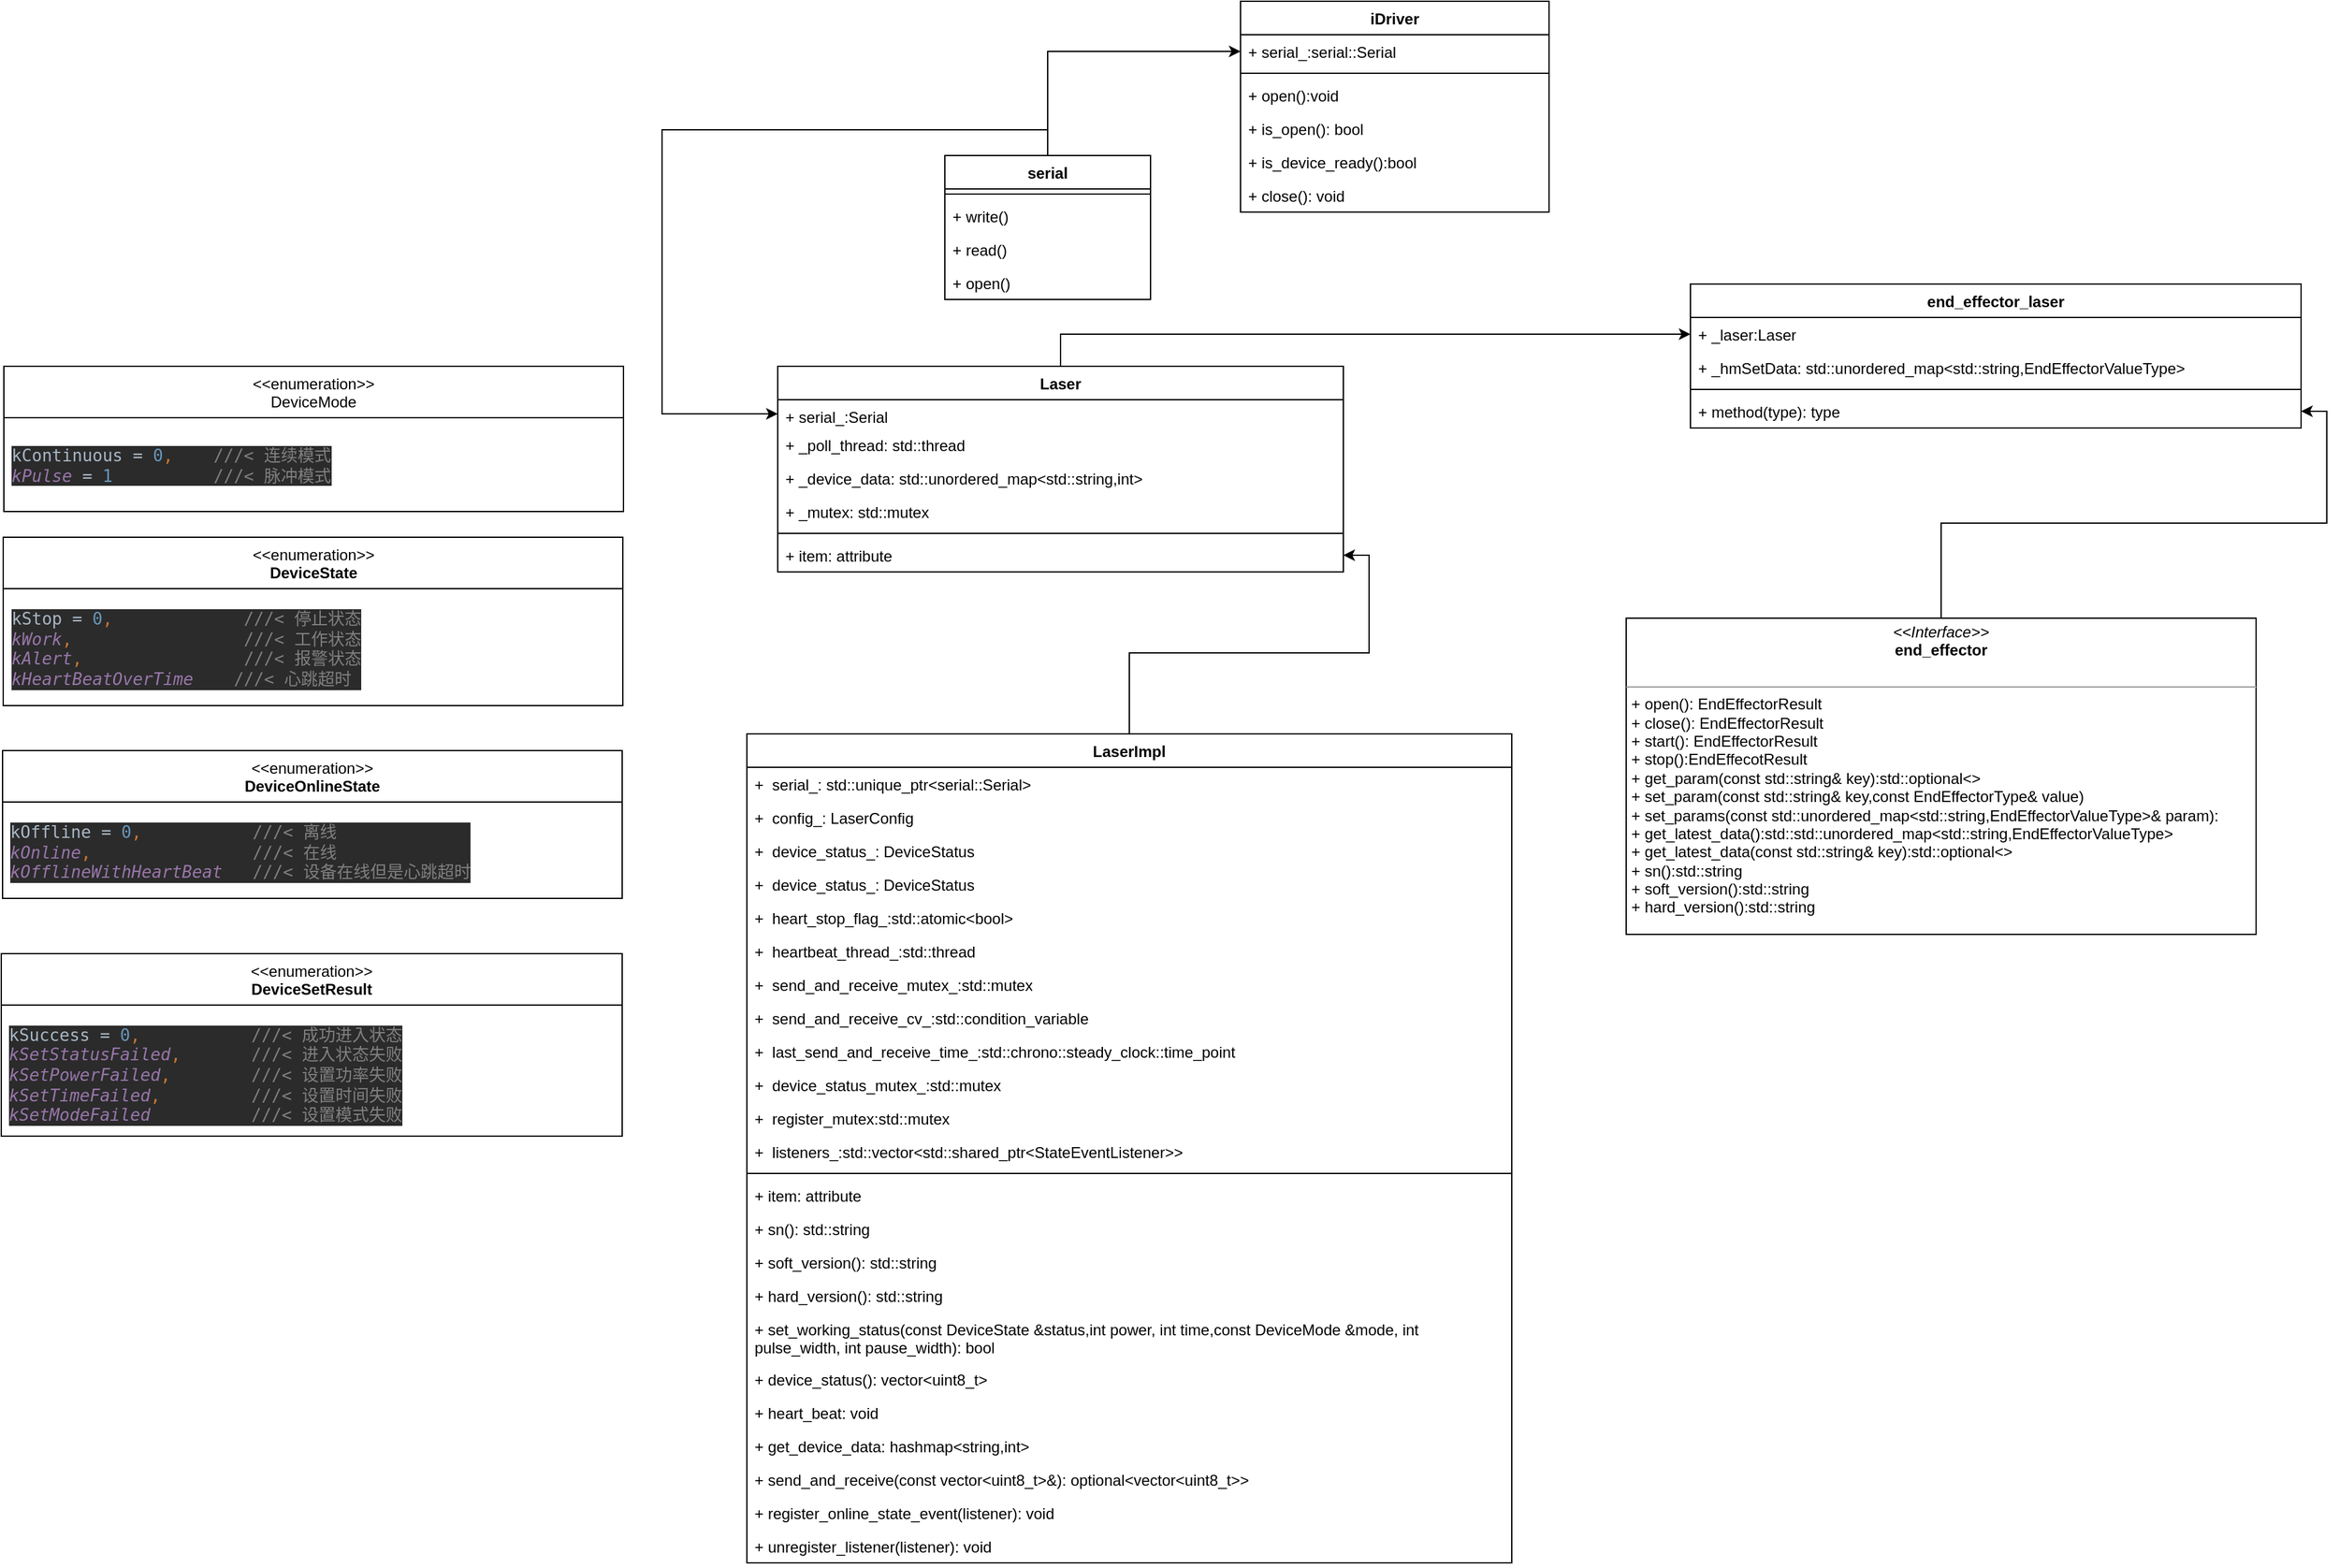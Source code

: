 <mxfile version="22.1.0" type="github">
  <diagram id="C5RBs43oDa-KdzZeNtuy" name="Page-1">
    <mxGraphModel dx="2989" dy="1048" grid="0" gridSize="10" guides="1" tooltips="1" connect="1" arrows="1" fold="1" page="0" pageScale="1" pageWidth="827" pageHeight="1169" math="0" shadow="0">
      <root>
        <mxCell id="WIyWlLk6GJQsqaUBKTNV-0" />
        <mxCell id="WIyWlLk6GJQsqaUBKTNV-1" parent="WIyWlLk6GJQsqaUBKTNV-0" />
        <mxCell id="wLdN1BDxr4_QfgTx57xr-34" style="edgeStyle=orthogonalEdgeStyle;rounded=0;orthogonalLoop=1;jettySize=auto;html=1;exitX=0.5;exitY=0;exitDx=0;exitDy=0;entryX=0;entryY=0.5;entryDx=0;entryDy=0;" edge="1" parent="WIyWlLk6GJQsqaUBKTNV-1" source="wLdN1BDxr4_QfgTx57xr-0" target="wLdN1BDxr4_QfgTx57xr-14">
          <mxGeometry relative="1" as="geometry">
            <Array as="points">
              <mxPoint x="-380" y="270" />
              <mxPoint x="-680" y="270" />
              <mxPoint x="-680" y="491" />
            </Array>
          </mxGeometry>
        </mxCell>
        <mxCell id="wLdN1BDxr4_QfgTx57xr-42" style="edgeStyle=orthogonalEdgeStyle;rounded=0;orthogonalLoop=1;jettySize=auto;html=1;exitX=0.5;exitY=0;exitDx=0;exitDy=0;entryX=0;entryY=0.5;entryDx=0;entryDy=0;" edge="1" parent="WIyWlLk6GJQsqaUBKTNV-1" source="wLdN1BDxr4_QfgTx57xr-0" target="wLdN1BDxr4_QfgTx57xr-36">
          <mxGeometry relative="1" as="geometry" />
        </mxCell>
        <mxCell id="wLdN1BDxr4_QfgTx57xr-0" value="serial" style="swimlane;fontStyle=1;align=center;verticalAlign=top;childLayout=stackLayout;horizontal=1;startSize=26;horizontalStack=0;resizeParent=1;resizeParentMax=0;resizeLast=0;collapsible=1;marginBottom=0;whiteSpace=wrap;html=1;" vertex="1" parent="WIyWlLk6GJQsqaUBKTNV-1">
          <mxGeometry x="-460" y="290" width="160" height="112" as="geometry" />
        </mxCell>
        <mxCell id="wLdN1BDxr4_QfgTx57xr-1" value="" style="line;strokeWidth=1;fillColor=none;align=left;verticalAlign=middle;spacingTop=-1;spacingLeft=3;spacingRight=3;rotatable=0;labelPosition=right;points=[];portConstraint=eastwest;strokeColor=inherit;" vertex="1" parent="wLdN1BDxr4_QfgTx57xr-0">
          <mxGeometry y="26" width="160" height="8" as="geometry" />
        </mxCell>
        <mxCell id="wLdN1BDxr4_QfgTx57xr-2" value="+ write()" style="text;strokeColor=none;fillColor=none;align=left;verticalAlign=top;spacingLeft=4;spacingRight=4;overflow=hidden;rotatable=0;points=[[0,0.5],[1,0.5]];portConstraint=eastwest;whiteSpace=wrap;html=1;" vertex="1" parent="wLdN1BDxr4_QfgTx57xr-0">
          <mxGeometry y="34" width="160" height="26" as="geometry" />
        </mxCell>
        <mxCell id="wLdN1BDxr4_QfgTx57xr-3" value="+ read()" style="text;strokeColor=none;fillColor=none;align=left;verticalAlign=top;spacingLeft=4;spacingRight=4;overflow=hidden;rotatable=0;points=[[0,0.5],[1,0.5]];portConstraint=eastwest;whiteSpace=wrap;html=1;" vertex="1" parent="wLdN1BDxr4_QfgTx57xr-0">
          <mxGeometry y="60" width="160" height="26" as="geometry" />
        </mxCell>
        <mxCell id="wLdN1BDxr4_QfgTx57xr-4" value="+ open()" style="text;strokeColor=none;fillColor=none;align=left;verticalAlign=top;spacingLeft=4;spacingRight=4;overflow=hidden;rotatable=0;points=[[0,0.5],[1,0.5]];portConstraint=eastwest;whiteSpace=wrap;html=1;" vertex="1" parent="wLdN1BDxr4_QfgTx57xr-0">
          <mxGeometry y="86" width="160" height="26" as="geometry" />
        </mxCell>
        <mxCell id="wLdN1BDxr4_QfgTx57xr-5" value="end_effector_laser" style="swimlane;fontStyle=1;align=center;verticalAlign=top;childLayout=stackLayout;horizontal=1;startSize=26;horizontalStack=0;resizeParent=1;resizeParentMax=0;resizeLast=0;collapsible=1;marginBottom=0;whiteSpace=wrap;html=1;" vertex="1" parent="WIyWlLk6GJQsqaUBKTNV-1">
          <mxGeometry x="120" y="390" width="475" height="112" as="geometry" />
        </mxCell>
        <mxCell id="wLdN1BDxr4_QfgTx57xr-6" value="+ _laser:Laser" style="text;strokeColor=none;fillColor=none;align=left;verticalAlign=top;spacingLeft=4;spacingRight=4;overflow=hidden;rotatable=0;points=[[0,0.5],[1,0.5]];portConstraint=eastwest;whiteSpace=wrap;html=1;" vertex="1" parent="wLdN1BDxr4_QfgTx57xr-5">
          <mxGeometry y="26" width="475" height="26" as="geometry" />
        </mxCell>
        <mxCell id="wLdN1BDxr4_QfgTx57xr-7" value="+ _hmSetData: std::unordered_map&amp;lt;std::string,EndEffectorValueType&amp;gt;" style="text;strokeColor=none;fillColor=none;align=left;verticalAlign=top;spacingLeft=4;spacingRight=4;overflow=hidden;rotatable=0;points=[[0,0.5],[1,0.5]];portConstraint=eastwest;whiteSpace=wrap;html=1;" vertex="1" parent="wLdN1BDxr4_QfgTx57xr-5">
          <mxGeometry y="52" width="475" height="26" as="geometry" />
        </mxCell>
        <mxCell id="wLdN1BDxr4_QfgTx57xr-9" value="" style="line;strokeWidth=1;fillColor=none;align=left;verticalAlign=middle;spacingTop=-1;spacingLeft=3;spacingRight=3;rotatable=0;labelPosition=right;points=[];portConstraint=eastwest;strokeColor=inherit;" vertex="1" parent="wLdN1BDxr4_QfgTx57xr-5">
          <mxGeometry y="78" width="475" height="8" as="geometry" />
        </mxCell>
        <mxCell id="wLdN1BDxr4_QfgTx57xr-10" value="+ method(type): type" style="text;strokeColor=none;fillColor=none;align=left;verticalAlign=top;spacingLeft=4;spacingRight=4;overflow=hidden;rotatable=0;points=[[0,0.5],[1,0.5]];portConstraint=eastwest;whiteSpace=wrap;html=1;" vertex="1" parent="wLdN1BDxr4_QfgTx57xr-5">
          <mxGeometry y="86" width="475" height="26" as="geometry" />
        </mxCell>
        <mxCell id="wLdN1BDxr4_QfgTx57xr-33" style="edgeStyle=orthogonalEdgeStyle;rounded=0;orthogonalLoop=1;jettySize=auto;html=1;exitX=0.5;exitY=0;exitDx=0;exitDy=0;entryX=1;entryY=0.5;entryDx=0;entryDy=0;" edge="1" parent="WIyWlLk6GJQsqaUBKTNV-1" source="wLdN1BDxr4_QfgTx57xr-12" target="wLdN1BDxr4_QfgTx57xr-10">
          <mxGeometry relative="1" as="geometry" />
        </mxCell>
        <mxCell id="wLdN1BDxr4_QfgTx57xr-12" value="&lt;p style=&quot;margin:0px;margin-top:4px;text-align:center;&quot;&gt;&lt;i&gt;&amp;lt;&amp;lt;Interface&amp;gt;&amp;gt;&lt;/i&gt;&lt;br&gt;&lt;b&gt;end_effector&lt;/b&gt;&lt;/p&gt;&lt;p style=&quot;margin:0px;margin-left:4px;&quot;&gt;&lt;br&gt;&lt;/p&gt;&lt;hr size=&quot;1&quot;&gt;&lt;p style=&quot;margin:0px;margin-left:4px;&quot;&gt;+ open(): EndEffectorResult&lt;br&gt;+ close(): EndEffectorResult&lt;/p&gt;&lt;p style=&quot;margin:0px;margin-left:4px;&quot;&gt;+ start(): EndEffectorResult&lt;/p&gt;&lt;p style=&quot;margin:0px;margin-left:4px;&quot;&gt;+ stop():EndEffecotResult&lt;/p&gt;&lt;p style=&quot;margin:0px;margin-left:4px;&quot;&gt;+ get_param(const std::string&amp;amp; key):std::optional&amp;lt;&amp;gt;&lt;/p&gt;&lt;p style=&quot;margin:0px;margin-left:4px;&quot;&gt;+ set_param(const std::string&amp;amp; key,const EndEffectorType&amp;amp; value)&lt;/p&gt;&lt;p style=&quot;margin:0px;margin-left:4px;&quot;&gt;+ set_params(const std::unordered_map&amp;lt;std::string,EndEffectorValueType&amp;gt;&amp;amp; param):&lt;/p&gt;&lt;p style=&quot;margin:0px;margin-left:4px;&quot;&gt;+ get_latest_data():std::std::unordered_map&amp;lt;std::string,EndEffectorValueType&amp;gt;&lt;/p&gt;&lt;p style=&quot;margin:0px;margin-left:4px;&quot;&gt;+ get_latest_data(const std::string&amp;amp; key):std::optional&amp;lt;&amp;gt;&lt;/p&gt;&lt;p style=&quot;margin:0px;margin-left:4px;&quot;&gt;+ sn():std::string&lt;/p&gt;&lt;p style=&quot;margin:0px;margin-left:4px;&quot;&gt;+ soft_version():std::string&lt;/p&gt;&lt;p style=&quot;margin:0px;margin-left:4px;&quot;&gt;+ hard_version():std::string&lt;/p&gt;" style="verticalAlign=top;align=left;overflow=fill;fontSize=12;fontFamily=Helvetica;html=1;whiteSpace=wrap;" vertex="1" parent="WIyWlLk6GJQsqaUBKTNV-1">
          <mxGeometry x="70" y="650" width="490" height="246" as="geometry" />
        </mxCell>
        <mxCell id="wLdN1BDxr4_QfgTx57xr-32" style="edgeStyle=orthogonalEdgeStyle;rounded=0;orthogonalLoop=1;jettySize=auto;html=1;exitX=0.5;exitY=0;exitDx=0;exitDy=0;entryX=0;entryY=0.5;entryDx=0;entryDy=0;" edge="1" parent="WIyWlLk6GJQsqaUBKTNV-1" source="wLdN1BDxr4_QfgTx57xr-13" target="wLdN1BDxr4_QfgTx57xr-6">
          <mxGeometry relative="1" as="geometry" />
        </mxCell>
        <mxCell id="wLdN1BDxr4_QfgTx57xr-13" value="Laser" style="swimlane;fontStyle=1;align=center;verticalAlign=top;childLayout=stackLayout;horizontal=1;startSize=26;horizontalStack=0;resizeParent=1;resizeParentMax=0;resizeLast=0;collapsible=1;marginBottom=0;whiteSpace=wrap;html=1;" vertex="1" parent="WIyWlLk6GJQsqaUBKTNV-1">
          <mxGeometry x="-590" y="454" width="440" height="160" as="geometry" />
        </mxCell>
        <mxCell id="wLdN1BDxr4_QfgTx57xr-14" value="+ serial_:Serial" style="text;strokeColor=none;fillColor=none;align=left;verticalAlign=top;spacingLeft=4;spacingRight=4;overflow=hidden;rotatable=0;points=[[0,0.5],[1,0.5]];portConstraint=eastwest;whiteSpace=wrap;html=1;" vertex="1" parent="wLdN1BDxr4_QfgTx57xr-13">
          <mxGeometry y="26" width="440" height="22" as="geometry" />
        </mxCell>
        <mxCell id="wLdN1BDxr4_QfgTx57xr-15" value="+ _poll_thread: std::thread" style="text;strokeColor=none;fillColor=none;align=left;verticalAlign=top;spacingLeft=4;spacingRight=4;overflow=hidden;rotatable=0;points=[[0,0.5],[1,0.5]];portConstraint=eastwest;whiteSpace=wrap;html=1;" vertex="1" parent="wLdN1BDxr4_QfgTx57xr-13">
          <mxGeometry y="48" width="440" height="26" as="geometry" />
        </mxCell>
        <mxCell id="wLdN1BDxr4_QfgTx57xr-16" value="+ _device_data: std::unordered_map&amp;lt;std::string,int&amp;gt;" style="text;strokeColor=none;fillColor=none;align=left;verticalAlign=top;spacingLeft=4;spacingRight=4;overflow=hidden;rotatable=0;points=[[0,0.5],[1,0.5]];portConstraint=eastwest;whiteSpace=wrap;html=1;" vertex="1" parent="wLdN1BDxr4_QfgTx57xr-13">
          <mxGeometry y="74" width="440" height="26" as="geometry" />
        </mxCell>
        <mxCell id="wLdN1BDxr4_QfgTx57xr-17" value="+ _mutex: std::mutex" style="text;strokeColor=none;fillColor=none;align=left;verticalAlign=top;spacingLeft=4;spacingRight=4;overflow=hidden;rotatable=0;points=[[0,0.5],[1,0.5]];portConstraint=eastwest;whiteSpace=wrap;html=1;" vertex="1" parent="wLdN1BDxr4_QfgTx57xr-13">
          <mxGeometry y="100" width="440" height="26" as="geometry" />
        </mxCell>
        <mxCell id="wLdN1BDxr4_QfgTx57xr-18" value="" style="line;strokeWidth=1;fillColor=none;align=left;verticalAlign=middle;spacingTop=-1;spacingLeft=3;spacingRight=3;rotatable=0;labelPosition=right;points=[];portConstraint=eastwest;strokeColor=inherit;" vertex="1" parent="wLdN1BDxr4_QfgTx57xr-13">
          <mxGeometry y="126" width="440" height="8" as="geometry" />
        </mxCell>
        <mxCell id="wLdN1BDxr4_QfgTx57xr-76" value="+ item: attribute" style="text;strokeColor=none;fillColor=none;align=left;verticalAlign=top;spacingLeft=4;spacingRight=4;overflow=hidden;rotatable=0;points=[[0,0.5],[1,0.5]];portConstraint=eastwest;whiteSpace=wrap;html=1;" vertex="1" parent="wLdN1BDxr4_QfgTx57xr-13">
          <mxGeometry y="134" width="440" height="26" as="geometry" />
        </mxCell>
        <mxCell id="wLdN1BDxr4_QfgTx57xr-35" value="iDriver" style="swimlane;fontStyle=1;align=center;verticalAlign=top;childLayout=stackLayout;horizontal=1;startSize=26;horizontalStack=0;resizeParent=1;resizeParentMax=0;resizeLast=0;collapsible=1;marginBottom=0;whiteSpace=wrap;html=1;" vertex="1" parent="WIyWlLk6GJQsqaUBKTNV-1">
          <mxGeometry x="-230" y="170" width="240" height="164" as="geometry" />
        </mxCell>
        <mxCell id="wLdN1BDxr4_QfgTx57xr-36" value="+&amp;nbsp;serial_:serial::Serial" style="text;strokeColor=none;fillColor=none;align=left;verticalAlign=top;spacingLeft=4;spacingRight=4;overflow=hidden;rotatable=0;points=[[0,0.5],[1,0.5]];portConstraint=eastwest;whiteSpace=wrap;html=1;" vertex="1" parent="wLdN1BDxr4_QfgTx57xr-35">
          <mxGeometry y="26" width="240" height="26" as="geometry" />
        </mxCell>
        <mxCell id="wLdN1BDxr4_QfgTx57xr-37" value="" style="line;strokeWidth=1;fillColor=none;align=left;verticalAlign=middle;spacingTop=-1;spacingLeft=3;spacingRight=3;rotatable=0;labelPosition=right;points=[];portConstraint=eastwest;strokeColor=inherit;" vertex="1" parent="wLdN1BDxr4_QfgTx57xr-35">
          <mxGeometry y="52" width="240" height="8" as="geometry" />
        </mxCell>
        <mxCell id="wLdN1BDxr4_QfgTx57xr-38" value="+ open():void" style="text;strokeColor=none;fillColor=none;align=left;verticalAlign=top;spacingLeft=4;spacingRight=4;overflow=hidden;rotatable=0;points=[[0,0.5],[1,0.5]];portConstraint=eastwest;whiteSpace=wrap;html=1;" vertex="1" parent="wLdN1BDxr4_QfgTx57xr-35">
          <mxGeometry y="60" width="240" height="26" as="geometry" />
        </mxCell>
        <mxCell id="wLdN1BDxr4_QfgTx57xr-39" value="+ is_open(): bool" style="text;strokeColor=none;fillColor=none;align=left;verticalAlign=top;spacingLeft=4;spacingRight=4;overflow=hidden;rotatable=0;points=[[0,0.5],[1,0.5]];portConstraint=eastwest;whiteSpace=wrap;html=1;" vertex="1" parent="wLdN1BDxr4_QfgTx57xr-35">
          <mxGeometry y="86" width="240" height="26" as="geometry" />
        </mxCell>
        <mxCell id="wLdN1BDxr4_QfgTx57xr-40" value="+ is_device_ready():bool&amp;nbsp;" style="text;strokeColor=none;fillColor=none;align=left;verticalAlign=top;spacingLeft=4;spacingRight=4;overflow=hidden;rotatable=0;points=[[0,0.5],[1,0.5]];portConstraint=eastwest;whiteSpace=wrap;html=1;" vertex="1" parent="wLdN1BDxr4_QfgTx57xr-35">
          <mxGeometry y="112" width="240" height="26" as="geometry" />
        </mxCell>
        <mxCell id="wLdN1BDxr4_QfgTx57xr-41" value="+ close(): void" style="text;strokeColor=none;fillColor=none;align=left;verticalAlign=top;spacingLeft=4;spacingRight=4;overflow=hidden;rotatable=0;points=[[0,0.5],[1,0.5]];portConstraint=eastwest;whiteSpace=wrap;html=1;" vertex="1" parent="wLdN1BDxr4_QfgTx57xr-35">
          <mxGeometry y="138" width="240" height="26" as="geometry" />
        </mxCell>
        <mxCell id="wLdN1BDxr4_QfgTx57xr-90" style="edgeStyle=orthogonalEdgeStyle;rounded=0;orthogonalLoop=1;jettySize=auto;html=1;exitX=0.5;exitY=0;exitDx=0;exitDy=0;" edge="1" parent="WIyWlLk6GJQsqaUBKTNV-1" source="wLdN1BDxr4_QfgTx57xr-47" target="wLdN1BDxr4_QfgTx57xr-76">
          <mxGeometry relative="1" as="geometry" />
        </mxCell>
        <mxCell id="wLdN1BDxr4_QfgTx57xr-47" value="LaserImpl" style="swimlane;fontStyle=1;align=center;verticalAlign=top;childLayout=stackLayout;horizontal=1;startSize=26;horizontalStack=0;resizeParent=1;resizeParentMax=0;resizeLast=0;collapsible=1;marginBottom=0;whiteSpace=wrap;html=1;" vertex="1" parent="WIyWlLk6GJQsqaUBKTNV-1">
          <mxGeometry x="-614" y="740" width="595" height="645" as="geometry" />
        </mxCell>
        <mxCell id="wLdN1BDxr4_QfgTx57xr-48" value="+&amp;nbsp;&amp;nbsp;serial_:&amp;nbsp;std::unique_ptr&amp;lt;serial::Serial&amp;gt;" style="text;strokeColor=none;fillColor=none;align=left;verticalAlign=top;spacingLeft=4;spacingRight=4;overflow=hidden;rotatable=0;points=[[0,0.5],[1,0.5]];portConstraint=eastwest;whiteSpace=wrap;html=1;" vertex="1" parent="wLdN1BDxr4_QfgTx57xr-47">
          <mxGeometry y="26" width="595" height="26" as="geometry" />
        </mxCell>
        <mxCell id="wLdN1BDxr4_QfgTx57xr-51" value="+&amp;nbsp; config_:&amp;nbsp;LaserConfig&amp;nbsp;" style="text;strokeColor=none;fillColor=none;align=left;verticalAlign=top;spacingLeft=4;spacingRight=4;overflow=hidden;rotatable=0;points=[[0,0.5],[1,0.5]];portConstraint=eastwest;whiteSpace=wrap;html=1;" vertex="1" parent="wLdN1BDxr4_QfgTx57xr-47">
          <mxGeometry y="52" width="595" height="26" as="geometry" />
        </mxCell>
        <mxCell id="wLdN1BDxr4_QfgTx57xr-52" value="+&amp;nbsp;&amp;nbsp;device_status_:&amp;nbsp;DeviceStatus" style="text;strokeColor=none;fillColor=none;align=left;verticalAlign=top;spacingLeft=4;spacingRight=4;overflow=hidden;rotatable=0;points=[[0,0.5],[1,0.5]];portConstraint=eastwest;whiteSpace=wrap;html=1;" vertex="1" parent="wLdN1BDxr4_QfgTx57xr-47">
          <mxGeometry y="78" width="595" height="26" as="geometry" />
        </mxCell>
        <mxCell id="wLdN1BDxr4_QfgTx57xr-53" value="+&amp;nbsp;&amp;nbsp;device_status_:&amp;nbsp;DeviceStatus" style="text;strokeColor=none;fillColor=none;align=left;verticalAlign=top;spacingLeft=4;spacingRight=4;overflow=hidden;rotatable=0;points=[[0,0.5],[1,0.5]];portConstraint=eastwest;whiteSpace=wrap;html=1;" vertex="1" parent="wLdN1BDxr4_QfgTx57xr-47">
          <mxGeometry y="104" width="595" height="26" as="geometry" />
        </mxCell>
        <mxCell id="wLdN1BDxr4_QfgTx57xr-55" value="+&amp;nbsp; heart_stop_flag_:std::atomic&amp;lt;bool&amp;gt;" style="text;strokeColor=none;fillColor=none;align=left;verticalAlign=top;spacingLeft=4;spacingRight=4;overflow=hidden;rotatable=0;points=[[0,0.5],[1,0.5]];portConstraint=eastwest;whiteSpace=wrap;html=1;" vertex="1" parent="wLdN1BDxr4_QfgTx57xr-47">
          <mxGeometry y="130" width="595" height="26" as="geometry" />
        </mxCell>
        <mxCell id="wLdN1BDxr4_QfgTx57xr-56" value="+&amp;nbsp;&amp;nbsp;heartbeat_thread_&lt;span style=&quot;background-color: initial;&quot;&gt;:&lt;/span&gt;std::thread" style="text;strokeColor=none;fillColor=none;align=left;verticalAlign=top;spacingLeft=4;spacingRight=4;overflow=hidden;rotatable=0;points=[[0,0.5],[1,0.5]];portConstraint=eastwest;whiteSpace=wrap;html=1;" vertex="1" parent="wLdN1BDxr4_QfgTx57xr-47">
          <mxGeometry y="156" width="595" height="26" as="geometry" />
        </mxCell>
        <mxCell id="wLdN1BDxr4_QfgTx57xr-57" value="+&amp;nbsp;&amp;nbsp;send_and_receive_mutex_&lt;span style=&quot;background-color: initial;&quot;&gt;:&lt;/span&gt;std::mutex" style="text;strokeColor=none;fillColor=none;align=left;verticalAlign=top;spacingLeft=4;spacingRight=4;overflow=hidden;rotatable=0;points=[[0,0.5],[1,0.5]];portConstraint=eastwest;whiteSpace=wrap;html=1;" vertex="1" parent="wLdN1BDxr4_QfgTx57xr-47">
          <mxGeometry y="182" width="595" height="26" as="geometry" />
        </mxCell>
        <mxCell id="wLdN1BDxr4_QfgTx57xr-58" value="+&amp;nbsp;&amp;nbsp;send_and_receive_cv_&lt;span style=&quot;background-color: initial;&quot;&gt;:&lt;/span&gt;std::condition_variable" style="text;strokeColor=none;fillColor=none;align=left;verticalAlign=top;spacingLeft=4;spacingRight=4;overflow=hidden;rotatable=0;points=[[0,0.5],[1,0.5]];portConstraint=eastwest;whiteSpace=wrap;html=1;" vertex="1" parent="wLdN1BDxr4_QfgTx57xr-47">
          <mxGeometry y="208" width="595" height="26" as="geometry" />
        </mxCell>
        <mxCell id="wLdN1BDxr4_QfgTx57xr-60" value="+&amp;nbsp;&amp;nbsp;last_send_and_receive_time_&lt;span style=&quot;background-color: initial;&quot;&gt;:&lt;/span&gt;std::chrono::steady_clock::time_point" style="text;strokeColor=none;fillColor=none;align=left;verticalAlign=top;spacingLeft=4;spacingRight=4;overflow=hidden;rotatable=0;points=[[0,0.5],[1,0.5]];portConstraint=eastwest;whiteSpace=wrap;html=1;" vertex="1" parent="wLdN1BDxr4_QfgTx57xr-47">
          <mxGeometry y="234" width="595" height="26" as="geometry" />
        </mxCell>
        <mxCell id="wLdN1BDxr4_QfgTx57xr-61" value="+&amp;nbsp;&amp;nbsp;device_status_mutex_&lt;span style=&quot;background-color: initial;&quot;&gt;:&lt;/span&gt;std::mutex" style="text;strokeColor=none;fillColor=none;align=left;verticalAlign=top;spacingLeft=4;spacingRight=4;overflow=hidden;rotatable=0;points=[[0,0.5],[1,0.5]];portConstraint=eastwest;whiteSpace=wrap;html=1;" vertex="1" parent="wLdN1BDxr4_QfgTx57xr-47">
          <mxGeometry y="260" width="595" height="26" as="geometry" />
        </mxCell>
        <mxCell id="wLdN1BDxr4_QfgTx57xr-62" value="+&amp;nbsp;&amp;nbsp;register_mutex&lt;span style=&quot;background-color: initial;&quot;&gt;:&lt;/span&gt;&lt;span style=&quot;background-color: initial;&quot;&gt;std::mutex&lt;/span&gt;" style="text;strokeColor=none;fillColor=none;align=left;verticalAlign=top;spacingLeft=4;spacingRight=4;overflow=hidden;rotatable=0;points=[[0,0.5],[1,0.5]];portConstraint=eastwest;whiteSpace=wrap;html=1;" vertex="1" parent="wLdN1BDxr4_QfgTx57xr-47">
          <mxGeometry y="286" width="595" height="26" as="geometry" />
        </mxCell>
        <mxCell id="wLdN1BDxr4_QfgTx57xr-63" value="+&amp;nbsp;&amp;nbsp;listeners_&lt;span style=&quot;background-color: initial;&quot;&gt;:&lt;/span&gt;std::vector&amp;lt;std::shared_ptr&amp;lt;StateEventListener&amp;gt;&amp;gt;" style="text;strokeColor=none;fillColor=none;align=left;verticalAlign=top;spacingLeft=4;spacingRight=4;overflow=hidden;rotatable=0;points=[[0,0.5],[1,0.5]];portConstraint=eastwest;whiteSpace=wrap;html=1;" vertex="1" parent="wLdN1BDxr4_QfgTx57xr-47">
          <mxGeometry y="312" width="595" height="26" as="geometry" />
        </mxCell>
        <mxCell id="wLdN1BDxr4_QfgTx57xr-49" value="" style="line;strokeWidth=1;fillColor=none;align=left;verticalAlign=middle;spacingTop=-1;spacingLeft=3;spacingRight=3;rotatable=0;labelPosition=right;points=[];portConstraint=eastwest;strokeColor=inherit;" vertex="1" parent="wLdN1BDxr4_QfgTx57xr-47">
          <mxGeometry y="338" width="595" height="8" as="geometry" />
        </mxCell>
        <mxCell id="wLdN1BDxr4_QfgTx57xr-54" value="+ item: attribute" style="text;strokeColor=none;fillColor=none;align=left;verticalAlign=top;spacingLeft=4;spacingRight=4;overflow=hidden;rotatable=0;points=[[0,0.5],[1,0.5]];portConstraint=eastwest;whiteSpace=wrap;html=1;" vertex="1" parent="wLdN1BDxr4_QfgTx57xr-47">
          <mxGeometry y="346" width="595" height="26" as="geometry" />
        </mxCell>
        <mxCell id="wLdN1BDxr4_QfgTx57xr-64" value="+ sn(): std::string" style="text;strokeColor=none;fillColor=none;align=left;verticalAlign=top;spacingLeft=4;spacingRight=4;overflow=hidden;rotatable=0;points=[[0,0.5],[1,0.5]];portConstraint=eastwest;whiteSpace=wrap;html=1;" vertex="1" parent="wLdN1BDxr4_QfgTx57xr-47">
          <mxGeometry y="372" width="595" height="26" as="geometry" />
        </mxCell>
        <mxCell id="wLdN1BDxr4_QfgTx57xr-72" value="+ soft_version()&lt;span style=&quot;background-color: initial;&quot;&gt;: std::string&lt;/span&gt;" style="text;strokeColor=none;fillColor=none;align=left;verticalAlign=top;spacingLeft=4;spacingRight=4;overflow=hidden;rotatable=0;points=[[0,0.5],[1,0.5]];portConstraint=eastwest;whiteSpace=wrap;html=1;" vertex="1" parent="wLdN1BDxr4_QfgTx57xr-47">
          <mxGeometry y="398" width="595" height="26" as="geometry" />
        </mxCell>
        <mxCell id="wLdN1BDxr4_QfgTx57xr-73" value="+ hard_version()&lt;span style=&quot;background-color: initial;&quot;&gt;: std::string&lt;/span&gt;" style="text;strokeColor=none;fillColor=none;align=left;verticalAlign=top;spacingLeft=4;spacingRight=4;overflow=hidden;rotatable=0;points=[[0,0.5],[1,0.5]];portConstraint=eastwest;whiteSpace=wrap;html=1;" vertex="1" parent="wLdN1BDxr4_QfgTx57xr-47">
          <mxGeometry y="424" width="595" height="26" as="geometry" />
        </mxCell>
        <mxCell id="wLdN1BDxr4_QfgTx57xr-65" value="+ set_working_status(const DeviceState &amp;amp;status,&lt;span style=&quot;background-color: initial;&quot;&gt;int power,&lt;/span&gt;&lt;span style=&quot;background-color: initial;&quot;&gt;&amp;nbsp;int time,&lt;/span&gt;&lt;span style=&quot;background-color: initial;&quot;&gt;const DeviceMode &amp;amp;mode,&lt;/span&gt;&lt;span style=&quot;background-color: initial;&quot;&gt;&amp;nbsp;int pulse_width,&lt;/span&gt;&lt;span style=&quot;background-color: initial;&quot;&gt;&amp;nbsp;int pause_width&lt;/span&gt;): bool" style="text;strokeColor=none;fillColor=none;align=left;verticalAlign=top;spacingLeft=4;spacingRight=4;overflow=hidden;rotatable=0;points=[[0,0.5],[1,0.5]];portConstraint=eastwest;whiteSpace=wrap;html=1;" vertex="1" parent="wLdN1BDxr4_QfgTx57xr-47">
          <mxGeometry y="450" width="595" height="39" as="geometry" />
        </mxCell>
        <mxCell id="wLdN1BDxr4_QfgTx57xr-66" value="+ device_status(): vector&amp;lt;uint8_t&amp;gt;" style="text;strokeColor=none;fillColor=none;align=left;verticalAlign=top;spacingLeft=4;spacingRight=4;overflow=hidden;rotatable=0;points=[[0,0.5],[1,0.5]];portConstraint=eastwest;whiteSpace=wrap;html=1;" vertex="1" parent="wLdN1BDxr4_QfgTx57xr-47">
          <mxGeometry y="489" width="595" height="26" as="geometry" />
        </mxCell>
        <mxCell id="wLdN1BDxr4_QfgTx57xr-68" value="+ heart_beat: void" style="text;strokeColor=none;fillColor=none;align=left;verticalAlign=top;spacingLeft=4;spacingRight=4;overflow=hidden;rotatable=0;points=[[0,0.5],[1,0.5]];portConstraint=eastwest;whiteSpace=wrap;html=1;" vertex="1" parent="wLdN1BDxr4_QfgTx57xr-47">
          <mxGeometry y="515" width="595" height="26" as="geometry" />
        </mxCell>
        <mxCell id="wLdN1BDxr4_QfgTx57xr-69" value="+ get_device_data: hashmap&amp;lt;string,int&amp;gt;" style="text;strokeColor=none;fillColor=none;align=left;verticalAlign=top;spacingLeft=4;spacingRight=4;overflow=hidden;rotatable=0;points=[[0,0.5],[1,0.5]];portConstraint=eastwest;whiteSpace=wrap;html=1;" vertex="1" parent="wLdN1BDxr4_QfgTx57xr-47">
          <mxGeometry y="541" width="595" height="26" as="geometry" />
        </mxCell>
        <mxCell id="wLdN1BDxr4_QfgTx57xr-70" value="+ send_and_receive(const vector&amp;lt;uint8_t&amp;gt;&amp;amp;): optional&amp;lt;vector&amp;lt;uint8_t&amp;gt;&amp;gt;" style="text;strokeColor=none;fillColor=none;align=left;verticalAlign=top;spacingLeft=4;spacingRight=4;overflow=hidden;rotatable=0;points=[[0,0.5],[1,0.5]];portConstraint=eastwest;whiteSpace=wrap;html=1;" vertex="1" parent="wLdN1BDxr4_QfgTx57xr-47">
          <mxGeometry y="567" width="595" height="26" as="geometry" />
        </mxCell>
        <mxCell id="wLdN1BDxr4_QfgTx57xr-74" value="+&amp;nbsp;register_online_state_event(listener)&lt;span style=&quot;background-color: initial;&quot;&gt;: void&lt;/span&gt;" style="text;strokeColor=none;fillColor=none;align=left;verticalAlign=top;spacingLeft=4;spacingRight=4;overflow=hidden;rotatable=0;points=[[0,0.5],[1,0.5]];portConstraint=eastwest;whiteSpace=wrap;html=1;" vertex="1" parent="wLdN1BDxr4_QfgTx57xr-47">
          <mxGeometry y="593" width="595" height="26" as="geometry" />
        </mxCell>
        <mxCell id="wLdN1BDxr4_QfgTx57xr-75" value="+&amp;nbsp;unregister_listener&lt;span style=&quot;background-color: initial;&quot;&gt;(listener)&lt;/span&gt;&lt;span style=&quot;background-color: initial;&quot;&gt;: void&lt;/span&gt;" style="text;strokeColor=none;fillColor=none;align=left;verticalAlign=top;spacingLeft=4;spacingRight=4;overflow=hidden;rotatable=0;points=[[0,0.5],[1,0.5]];portConstraint=eastwest;whiteSpace=wrap;html=1;" vertex="1" parent="wLdN1BDxr4_QfgTx57xr-47">
          <mxGeometry y="619" width="595" height="26" as="geometry" />
        </mxCell>
        <mxCell id="wLdN1BDxr4_QfgTx57xr-80" value="&amp;lt;&amp;lt;enumeration&amp;gt;&amp;gt;&lt;br&gt;DeviceMode" style="swimlane;fontStyle=0;align=center;verticalAlign=top;childLayout=stackLayout;horizontal=1;startSize=40;horizontalStack=0;resizeParent=1;resizeParentMax=0;resizeLast=0;collapsible=0;marginBottom=0;html=1;whiteSpace=wrap;" vertex="1" parent="WIyWlLk6GJQsqaUBKTNV-1">
          <mxGeometry x="-1192" y="454" width="482" height="113" as="geometry" />
        </mxCell>
        <mxCell id="wLdN1BDxr4_QfgTx57xr-81" value="&lt;pre style=&quot;background-color:#2b2b2b;color:#a9b7c6;font-family:&#39;JetBrains Mono&#39;,monospace;font-size:9.8pt;&quot;&gt;&lt;pre style=&quot;font-family: &amp;quot;JetBrains Mono&amp;quot;, monospace; font-size: 9.8pt;&quot;&gt;kContinuous = &lt;span style=&quot;color:#6897bb;&quot;&gt;0&lt;/span&gt;&lt;span style=&quot;color:#cc7832;&quot;&gt;,    &lt;/span&gt;&lt;span style=&quot;color:#808080;&quot;&gt;///&amp;lt; &lt;/span&gt;&lt;span style=&quot;color:#808080;font-family:&#39;宋体&#39;,monospace;&quot;&gt;连续模式&lt;br&gt;&lt;/span&gt;&lt;span style=&quot;color:#9876aa;font-style:italic;&quot;&gt;kPulse &lt;/span&gt;= &lt;span style=&quot;color:#6897bb;&quot;&gt;1          &lt;/span&gt;&lt;span style=&quot;color:#808080;&quot;&gt;///&amp;lt; &lt;/span&gt;&lt;span style=&quot;color:#808080;font-family:&#39;宋体&#39;,monospace;&quot;&gt;脉冲模式&lt;/span&gt;&lt;/pre&gt;&lt;/pre&gt;" style="text;html=1;strokeColor=none;fillColor=none;align=left;verticalAlign=middle;spacingLeft=4;spacingRight=4;overflow=hidden;rotatable=0;points=[[0,0.5],[1,0.5]];portConstraint=eastwest;whiteSpace=wrap;" vertex="1" parent="wLdN1BDxr4_QfgTx57xr-80">
          <mxGeometry y="40" width="482" height="73" as="geometry" />
        </mxCell>
        <mxCell id="wLdN1BDxr4_QfgTx57xr-85" value="&amp;lt;&amp;lt;enumeration&amp;gt;&amp;gt;&lt;br&gt;&lt;b&gt;DeviceState&lt;/b&gt;" style="swimlane;fontStyle=0;align=center;verticalAlign=top;childLayout=stackLayout;horizontal=1;startSize=40;horizontalStack=0;resizeParent=1;resizeParentMax=0;resizeLast=0;collapsible=0;marginBottom=0;html=1;whiteSpace=wrap;" vertex="1" parent="WIyWlLk6GJQsqaUBKTNV-1">
          <mxGeometry x="-1192.5" y="587" width="482" height="131" as="geometry" />
        </mxCell>
        <mxCell id="wLdN1BDxr4_QfgTx57xr-86" value="&lt;pre style=&quot;background-color:#2b2b2b;color:#a9b7c6;font-family:&#39;JetBrains Mono&#39;,monospace;font-size:9.8pt;&quot;&gt;&lt;pre style=&quot;font-family: &amp;quot;JetBrains Mono&amp;quot;, monospace; font-size: 9.8pt;&quot;&gt;kStop = &lt;span style=&quot;color:#6897bb;&quot;&gt;0&lt;/span&gt;&lt;span style=&quot;color:#cc7832;&quot;&gt;,             &lt;/span&gt;&lt;span style=&quot;color:#808080;&quot;&gt;///&amp;lt; &lt;/span&gt;&lt;span style=&quot;color:#808080;font-family:&#39;宋体&#39;,monospace;&quot;&gt;停止状态&lt;br&gt;&lt;/span&gt;&lt;span style=&quot;color:#9876aa;font-style:italic;&quot;&gt;kWork&lt;/span&gt;&lt;span style=&quot;color:#cc7832;&quot;&gt;,                 &lt;/span&gt;&lt;span style=&quot;color:#808080;&quot;&gt;///&amp;lt; &lt;/span&gt;&lt;span style=&quot;color:#808080;font-family:&#39;宋体&#39;,monospace;&quot;&gt;工作状态&lt;br&gt;&lt;/span&gt;&lt;span style=&quot;color:#9876aa;font-style:italic;&quot;&gt;kAlert&lt;/span&gt;&lt;span style=&quot;color:#cc7832;&quot;&gt;,                &lt;/span&gt;&lt;span style=&quot;color:#808080;&quot;&gt;///&amp;lt; &lt;/span&gt;&lt;span style=&quot;color:#808080;font-family:&#39;宋体&#39;,monospace;&quot;&gt;报警状态&lt;br&gt;&lt;/span&gt;&lt;span style=&quot;color:#9876aa;font-style:italic;&quot;&gt;kHeartBeatOverTime    &lt;/span&gt;&lt;span style=&quot;color:#808080;&quot;&gt;///&amp;lt; &lt;/span&gt;&lt;span style=&quot;color:#808080;font-family:&#39;宋体&#39;,monospace;&quot;&gt;心跳超时&lt;/span&gt;&lt;/pre&gt;&lt;/pre&gt;" style="text;html=1;strokeColor=none;fillColor=none;align=left;verticalAlign=middle;spacingLeft=4;spacingRight=4;overflow=hidden;rotatable=0;points=[[0,0.5],[1,0.5]];portConstraint=eastwest;whiteSpace=wrap;" vertex="1" parent="wLdN1BDxr4_QfgTx57xr-85">
          <mxGeometry y="40" width="482" height="91" as="geometry" />
        </mxCell>
        <mxCell id="wLdN1BDxr4_QfgTx57xr-88" value="&amp;lt;&amp;lt;enumeration&amp;gt;&amp;gt;&lt;br&gt;&lt;b&gt;DeviceOnlineState&lt;/b&gt;" style="swimlane;fontStyle=0;align=center;verticalAlign=top;childLayout=stackLayout;horizontal=1;startSize=40;horizontalStack=0;resizeParent=1;resizeParentMax=0;resizeLast=0;collapsible=0;marginBottom=0;html=1;whiteSpace=wrap;" vertex="1" parent="WIyWlLk6GJQsqaUBKTNV-1">
          <mxGeometry x="-1193" y="753" width="482" height="115" as="geometry" />
        </mxCell>
        <mxCell id="wLdN1BDxr4_QfgTx57xr-89" value="&lt;pre style=&quot;background-color:#2b2b2b;color:#a9b7c6;font-family:&#39;JetBrains Mono&#39;,monospace;font-size:9.8pt;&quot;&gt;&lt;pre style=&quot;font-family: &amp;quot;JetBrains Mono&amp;quot;, monospace; font-size: 9.8pt;&quot;&gt;kOffline = &lt;span style=&quot;color:#6897bb;&quot;&gt;0&lt;/span&gt;&lt;span style=&quot;color:#cc7832;&quot;&gt;,           &lt;/span&gt;&lt;span style=&quot;color:#808080;&quot;&gt;///&amp;lt; &lt;/span&gt;&lt;span style=&quot;color:#808080;font-family:&#39;宋体&#39;,monospace;&quot;&gt;离线&lt;br&gt;&lt;/span&gt;&lt;span style=&quot;color:#9876aa;font-style:italic;&quot;&gt;kOnline&lt;/span&gt;&lt;span style=&quot;color:#cc7832;&quot;&gt;,                &lt;/span&gt;&lt;span style=&quot;color:#808080;&quot;&gt;///&amp;lt; &lt;/span&gt;&lt;span style=&quot;color:#808080;font-family:&#39;宋体&#39;,monospace;&quot;&gt;在线&lt;br&gt;&lt;/span&gt;&lt;span style=&quot;color:#9876aa;font-style:italic;&quot;&gt;kOfflineWithHeartBeat   &lt;/span&gt;&lt;span style=&quot;color:#808080;&quot;&gt;///&amp;lt; &lt;/span&gt;&lt;span style=&quot;color:#808080;font-family:&#39;宋体&#39;,monospace;&quot;&gt;设备在线但是心跳超时&lt;/span&gt;&lt;/pre&gt;&lt;/pre&gt;" style="text;html=1;strokeColor=none;fillColor=none;align=left;verticalAlign=middle;spacingLeft=4;spacingRight=4;overflow=hidden;rotatable=0;points=[[0,0.5],[1,0.5]];portConstraint=eastwest;whiteSpace=wrap;" vertex="1" parent="wLdN1BDxr4_QfgTx57xr-88">
          <mxGeometry y="40" width="482" height="75" as="geometry" />
        </mxCell>
        <mxCell id="wLdN1BDxr4_QfgTx57xr-91" value="&amp;lt;&amp;lt;enumeration&amp;gt;&amp;gt;&lt;br&gt;&lt;b&gt;DeviceSetResult&lt;/b&gt;" style="swimlane;fontStyle=0;align=center;verticalAlign=top;childLayout=stackLayout;horizontal=1;startSize=40;horizontalStack=0;resizeParent=1;resizeParentMax=0;resizeLast=0;collapsible=0;marginBottom=0;html=1;whiteSpace=wrap;" vertex="1" parent="WIyWlLk6GJQsqaUBKTNV-1">
          <mxGeometry x="-1194" y="911" width="483" height="142" as="geometry" />
        </mxCell>
        <mxCell id="wLdN1BDxr4_QfgTx57xr-92" value="&lt;pre style=&quot;background-color:#2b2b2b;color:#a9b7c6;font-family:&#39;JetBrains Mono&#39;,monospace;font-size:9.8pt;&quot;&gt;&lt;pre style=&quot;font-family: &amp;quot;JetBrains Mono&amp;quot;, monospace; font-size: 9.8pt;&quot;&gt;kSuccess = &lt;span style=&quot;color:#6897bb;&quot;&gt;0&lt;/span&gt;&lt;span style=&quot;color:#cc7832;&quot;&gt;,           &lt;/span&gt;&lt;span style=&quot;color:#808080;&quot;&gt;///&amp;lt; &lt;/span&gt;&lt;span style=&quot;color:#808080;font-family:&#39;宋体&#39;,monospace;&quot;&gt;成功进入状态&lt;br&gt;&lt;/span&gt;&lt;span style=&quot;color:#9876aa;font-style:italic;&quot;&gt;kSetStatusFailed&lt;/span&gt;&lt;span style=&quot;color:#cc7832;&quot;&gt;,       &lt;/span&gt;&lt;span style=&quot;color:#808080;&quot;&gt;///&amp;lt; &lt;/span&gt;&lt;span style=&quot;color:#808080;font-family:&#39;宋体&#39;,monospace;&quot;&gt;进入状态失败&lt;br&gt;&lt;/span&gt;&lt;span style=&quot;color:#9876aa;font-style:italic;&quot;&gt;kSetPowerFailed&lt;/span&gt;&lt;span style=&quot;color:#cc7832;&quot;&gt;,        &lt;/span&gt;&lt;span style=&quot;color:#808080;&quot;&gt;///&amp;lt; &lt;/span&gt;&lt;span style=&quot;color:#808080;font-family:&#39;宋体&#39;,monospace;&quot;&gt;设置功率失败&lt;br&gt;&lt;/span&gt;&lt;span style=&quot;color:#9876aa;font-style:italic;&quot;&gt;kSetTimeFailed&lt;/span&gt;&lt;span style=&quot;color:#cc7832;&quot;&gt;,         &lt;/span&gt;&lt;span style=&quot;color:#808080;&quot;&gt;///&amp;lt; &lt;/span&gt;&lt;span style=&quot;color:#808080;font-family:&#39;宋体&#39;,monospace;&quot;&gt;设置时间失败&lt;br&gt;&lt;/span&gt;&lt;span style=&quot;color:#9876aa;font-style:italic;&quot;&gt;kSetModeFailed          &lt;/span&gt;&lt;span style=&quot;color:#808080;&quot;&gt;///&amp;lt; &lt;/span&gt;&lt;span style=&quot;color:#808080;font-family:&#39;宋体&#39;,monospace;&quot;&gt;设置模式失败&lt;/span&gt;&lt;/pre&gt;&lt;/pre&gt;" style="text;html=1;strokeColor=none;fillColor=none;align=left;verticalAlign=middle;spacingLeft=4;spacingRight=4;overflow=hidden;rotatable=0;points=[[0,0.5],[1,0.5]];portConstraint=eastwest;whiteSpace=wrap;" vertex="1" parent="wLdN1BDxr4_QfgTx57xr-91">
          <mxGeometry y="40" width="483" height="102" as="geometry" />
        </mxCell>
      </root>
    </mxGraphModel>
  </diagram>
</mxfile>

